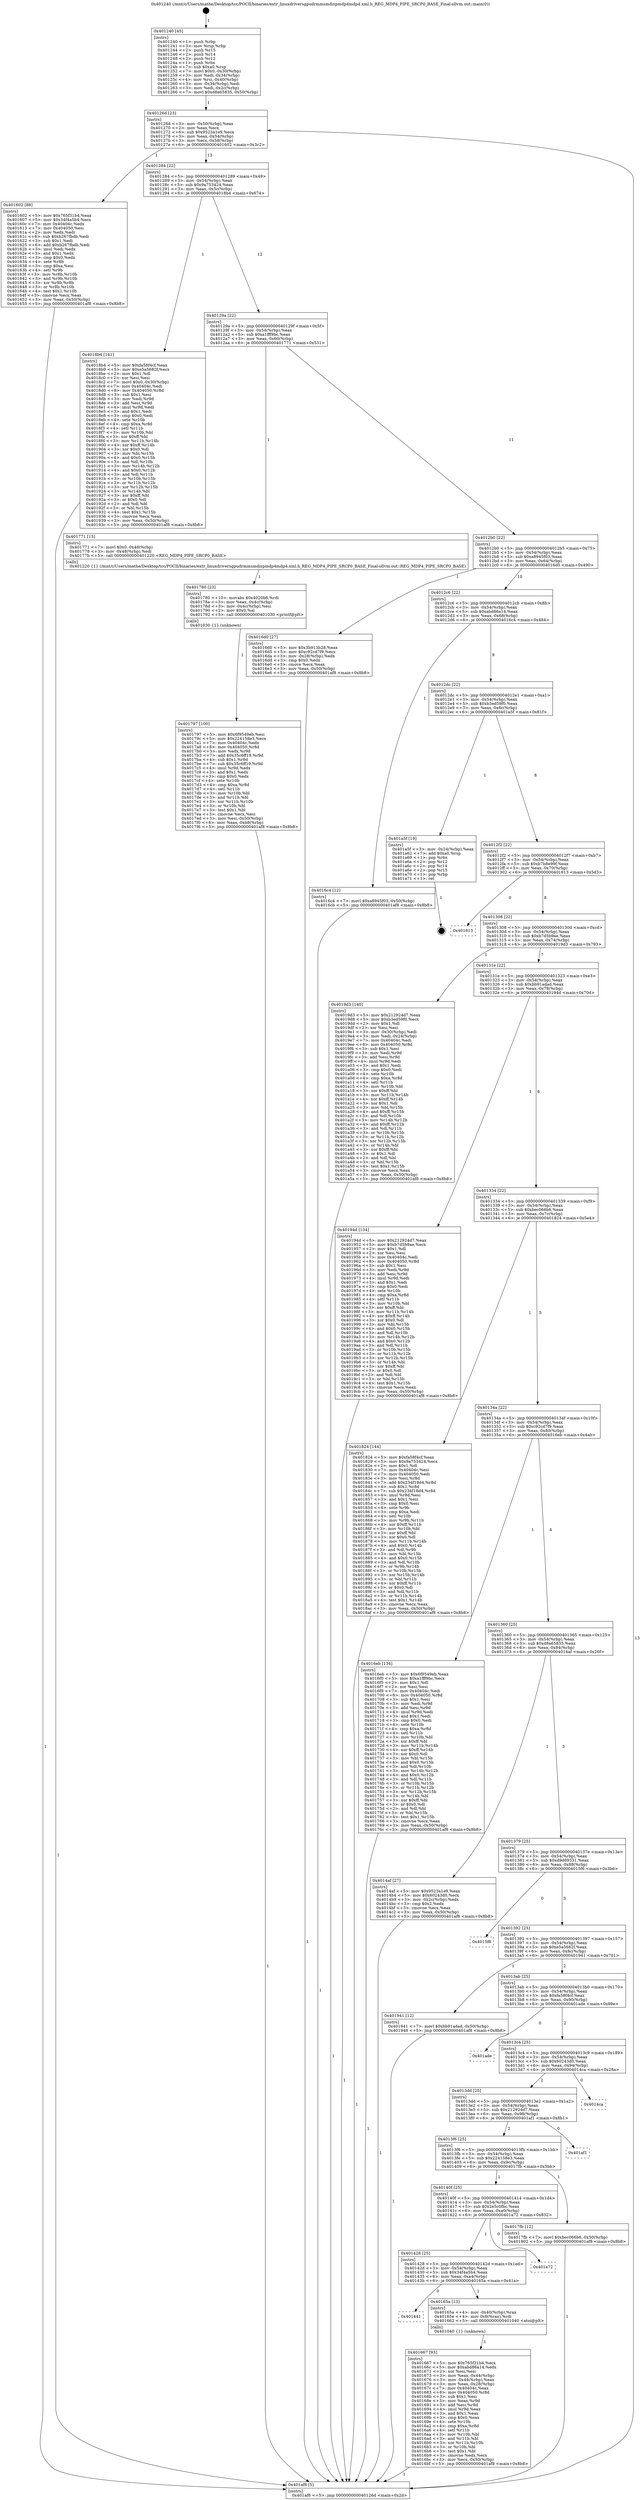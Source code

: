 digraph "0x401240" {
  label = "0x401240 (/mnt/c/Users/mathe/Desktop/tcc/POCII/binaries/extr_linuxdriversgpudrmmsmdispmdp4mdp4.xml.h_REG_MDP4_PIPE_SRCP0_BASE_Final-ollvm.out::main(0))"
  labelloc = "t"
  node[shape=record]

  Entry [label="",width=0.3,height=0.3,shape=circle,fillcolor=black,style=filled]
  "0x40126d" [label="{
     0x40126d [23]\l
     | [instrs]\l
     &nbsp;&nbsp;0x40126d \<+3\>: mov -0x50(%rbp),%eax\l
     &nbsp;&nbsp;0x401270 \<+2\>: mov %eax,%ecx\l
     &nbsp;&nbsp;0x401272 \<+6\>: sub $0x9523a1e9,%ecx\l
     &nbsp;&nbsp;0x401278 \<+3\>: mov %eax,-0x54(%rbp)\l
     &nbsp;&nbsp;0x40127b \<+3\>: mov %ecx,-0x58(%rbp)\l
     &nbsp;&nbsp;0x40127e \<+6\>: je 0000000000401602 \<main+0x3c2\>\l
  }"]
  "0x401602" [label="{
     0x401602 [88]\l
     | [instrs]\l
     &nbsp;&nbsp;0x401602 \<+5\>: mov $0x765f31b4,%eax\l
     &nbsp;&nbsp;0x401607 \<+5\>: mov $0x34f4a5b4,%ecx\l
     &nbsp;&nbsp;0x40160c \<+7\>: mov 0x40404c,%edx\l
     &nbsp;&nbsp;0x401613 \<+7\>: mov 0x404050,%esi\l
     &nbsp;&nbsp;0x40161a \<+2\>: mov %edx,%edi\l
     &nbsp;&nbsp;0x40161c \<+6\>: sub $0xb267fbdb,%edi\l
     &nbsp;&nbsp;0x401622 \<+3\>: sub $0x1,%edi\l
     &nbsp;&nbsp;0x401625 \<+6\>: add $0xb267fbdb,%edi\l
     &nbsp;&nbsp;0x40162b \<+3\>: imul %edi,%edx\l
     &nbsp;&nbsp;0x40162e \<+3\>: and $0x1,%edx\l
     &nbsp;&nbsp;0x401631 \<+3\>: cmp $0x0,%edx\l
     &nbsp;&nbsp;0x401634 \<+4\>: sete %r8b\l
     &nbsp;&nbsp;0x401638 \<+3\>: cmp $0xa,%esi\l
     &nbsp;&nbsp;0x40163b \<+4\>: setl %r9b\l
     &nbsp;&nbsp;0x40163f \<+3\>: mov %r8b,%r10b\l
     &nbsp;&nbsp;0x401642 \<+3\>: and %r9b,%r10b\l
     &nbsp;&nbsp;0x401645 \<+3\>: xor %r9b,%r8b\l
     &nbsp;&nbsp;0x401648 \<+3\>: or %r8b,%r10b\l
     &nbsp;&nbsp;0x40164b \<+4\>: test $0x1,%r10b\l
     &nbsp;&nbsp;0x40164f \<+3\>: cmovne %ecx,%eax\l
     &nbsp;&nbsp;0x401652 \<+3\>: mov %eax,-0x50(%rbp)\l
     &nbsp;&nbsp;0x401655 \<+5\>: jmp 0000000000401af8 \<main+0x8b8\>\l
  }"]
  "0x401284" [label="{
     0x401284 [22]\l
     | [instrs]\l
     &nbsp;&nbsp;0x401284 \<+5\>: jmp 0000000000401289 \<main+0x49\>\l
     &nbsp;&nbsp;0x401289 \<+3\>: mov -0x54(%rbp),%eax\l
     &nbsp;&nbsp;0x40128c \<+5\>: sub $0x9a753424,%eax\l
     &nbsp;&nbsp;0x401291 \<+3\>: mov %eax,-0x5c(%rbp)\l
     &nbsp;&nbsp;0x401294 \<+6\>: je 00000000004018b4 \<main+0x674\>\l
  }"]
  Exit [label="",width=0.3,height=0.3,shape=circle,fillcolor=black,style=filled,peripheries=2]
  "0x4018b4" [label="{
     0x4018b4 [141]\l
     | [instrs]\l
     &nbsp;&nbsp;0x4018b4 \<+5\>: mov $0xfa58f4cf,%eax\l
     &nbsp;&nbsp;0x4018b9 \<+5\>: mov $0xe5a5682f,%ecx\l
     &nbsp;&nbsp;0x4018be \<+2\>: mov $0x1,%dl\l
     &nbsp;&nbsp;0x4018c0 \<+2\>: xor %esi,%esi\l
     &nbsp;&nbsp;0x4018c2 \<+7\>: movl $0x0,-0x30(%rbp)\l
     &nbsp;&nbsp;0x4018c9 \<+7\>: mov 0x40404c,%edi\l
     &nbsp;&nbsp;0x4018d0 \<+8\>: mov 0x404050,%r8d\l
     &nbsp;&nbsp;0x4018d8 \<+3\>: sub $0x1,%esi\l
     &nbsp;&nbsp;0x4018db \<+3\>: mov %edi,%r9d\l
     &nbsp;&nbsp;0x4018de \<+3\>: add %esi,%r9d\l
     &nbsp;&nbsp;0x4018e1 \<+4\>: imul %r9d,%edi\l
     &nbsp;&nbsp;0x4018e5 \<+3\>: and $0x1,%edi\l
     &nbsp;&nbsp;0x4018e8 \<+3\>: cmp $0x0,%edi\l
     &nbsp;&nbsp;0x4018eb \<+4\>: sete %r10b\l
     &nbsp;&nbsp;0x4018ef \<+4\>: cmp $0xa,%r8d\l
     &nbsp;&nbsp;0x4018f3 \<+4\>: setl %r11b\l
     &nbsp;&nbsp;0x4018f7 \<+3\>: mov %r10b,%bl\l
     &nbsp;&nbsp;0x4018fa \<+3\>: xor $0xff,%bl\l
     &nbsp;&nbsp;0x4018fd \<+3\>: mov %r11b,%r14b\l
     &nbsp;&nbsp;0x401900 \<+4\>: xor $0xff,%r14b\l
     &nbsp;&nbsp;0x401904 \<+3\>: xor $0x0,%dl\l
     &nbsp;&nbsp;0x401907 \<+3\>: mov %bl,%r15b\l
     &nbsp;&nbsp;0x40190a \<+4\>: and $0x0,%r15b\l
     &nbsp;&nbsp;0x40190e \<+3\>: and %dl,%r10b\l
     &nbsp;&nbsp;0x401911 \<+3\>: mov %r14b,%r12b\l
     &nbsp;&nbsp;0x401914 \<+4\>: and $0x0,%r12b\l
     &nbsp;&nbsp;0x401918 \<+3\>: and %dl,%r11b\l
     &nbsp;&nbsp;0x40191b \<+3\>: or %r10b,%r15b\l
     &nbsp;&nbsp;0x40191e \<+3\>: or %r11b,%r12b\l
     &nbsp;&nbsp;0x401921 \<+3\>: xor %r12b,%r15b\l
     &nbsp;&nbsp;0x401924 \<+3\>: or %r14b,%bl\l
     &nbsp;&nbsp;0x401927 \<+3\>: xor $0xff,%bl\l
     &nbsp;&nbsp;0x40192a \<+3\>: or $0x0,%dl\l
     &nbsp;&nbsp;0x40192d \<+2\>: and %dl,%bl\l
     &nbsp;&nbsp;0x40192f \<+3\>: or %bl,%r15b\l
     &nbsp;&nbsp;0x401932 \<+4\>: test $0x1,%r15b\l
     &nbsp;&nbsp;0x401936 \<+3\>: cmovne %ecx,%eax\l
     &nbsp;&nbsp;0x401939 \<+3\>: mov %eax,-0x50(%rbp)\l
     &nbsp;&nbsp;0x40193c \<+5\>: jmp 0000000000401af8 \<main+0x8b8\>\l
  }"]
  "0x40129a" [label="{
     0x40129a [22]\l
     | [instrs]\l
     &nbsp;&nbsp;0x40129a \<+5\>: jmp 000000000040129f \<main+0x5f\>\l
     &nbsp;&nbsp;0x40129f \<+3\>: mov -0x54(%rbp),%eax\l
     &nbsp;&nbsp;0x4012a2 \<+5\>: sub $0xa1fff9bc,%eax\l
     &nbsp;&nbsp;0x4012a7 \<+3\>: mov %eax,-0x60(%rbp)\l
     &nbsp;&nbsp;0x4012aa \<+6\>: je 0000000000401771 \<main+0x531\>\l
  }"]
  "0x401797" [label="{
     0x401797 [100]\l
     | [instrs]\l
     &nbsp;&nbsp;0x401797 \<+5\>: mov $0x6f9549eb,%esi\l
     &nbsp;&nbsp;0x40179c \<+5\>: mov $0x224158e3,%ecx\l
     &nbsp;&nbsp;0x4017a1 \<+7\>: mov 0x40404c,%edx\l
     &nbsp;&nbsp;0x4017a8 \<+8\>: mov 0x404050,%r8d\l
     &nbsp;&nbsp;0x4017b0 \<+3\>: mov %edx,%r9d\l
     &nbsp;&nbsp;0x4017b3 \<+7\>: add $0x35c6ff19,%r9d\l
     &nbsp;&nbsp;0x4017ba \<+4\>: sub $0x1,%r9d\l
     &nbsp;&nbsp;0x4017be \<+7\>: sub $0x35c6ff19,%r9d\l
     &nbsp;&nbsp;0x4017c5 \<+4\>: imul %r9d,%edx\l
     &nbsp;&nbsp;0x4017c9 \<+3\>: and $0x1,%edx\l
     &nbsp;&nbsp;0x4017cc \<+3\>: cmp $0x0,%edx\l
     &nbsp;&nbsp;0x4017cf \<+4\>: sete %r10b\l
     &nbsp;&nbsp;0x4017d3 \<+4\>: cmp $0xa,%r8d\l
     &nbsp;&nbsp;0x4017d7 \<+4\>: setl %r11b\l
     &nbsp;&nbsp;0x4017db \<+3\>: mov %r10b,%bl\l
     &nbsp;&nbsp;0x4017de \<+3\>: and %r11b,%bl\l
     &nbsp;&nbsp;0x4017e1 \<+3\>: xor %r11b,%r10b\l
     &nbsp;&nbsp;0x4017e4 \<+3\>: or %r10b,%bl\l
     &nbsp;&nbsp;0x4017e7 \<+3\>: test $0x1,%bl\l
     &nbsp;&nbsp;0x4017ea \<+3\>: cmovne %ecx,%esi\l
     &nbsp;&nbsp;0x4017ed \<+3\>: mov %esi,-0x50(%rbp)\l
     &nbsp;&nbsp;0x4017f0 \<+6\>: mov %eax,-0xb8(%rbp)\l
     &nbsp;&nbsp;0x4017f6 \<+5\>: jmp 0000000000401af8 \<main+0x8b8\>\l
  }"]
  "0x401771" [label="{
     0x401771 [15]\l
     | [instrs]\l
     &nbsp;&nbsp;0x401771 \<+7\>: movl $0x0,-0x48(%rbp)\l
     &nbsp;&nbsp;0x401778 \<+3\>: mov -0x48(%rbp),%edi\l
     &nbsp;&nbsp;0x40177b \<+5\>: call 0000000000401220 \<REG_MDP4_PIPE_SRCP0_BASE\>\l
     | [calls]\l
     &nbsp;&nbsp;0x401220 \{1\} (/mnt/c/Users/mathe/Desktop/tcc/POCII/binaries/extr_linuxdriversgpudrmmsmdispmdp4mdp4.xml.h_REG_MDP4_PIPE_SRCP0_BASE_Final-ollvm.out::REG_MDP4_PIPE_SRCP0_BASE)\l
  }"]
  "0x4012b0" [label="{
     0x4012b0 [22]\l
     | [instrs]\l
     &nbsp;&nbsp;0x4012b0 \<+5\>: jmp 00000000004012b5 \<main+0x75\>\l
     &nbsp;&nbsp;0x4012b5 \<+3\>: mov -0x54(%rbp),%eax\l
     &nbsp;&nbsp;0x4012b8 \<+5\>: sub $0xa8945f03,%eax\l
     &nbsp;&nbsp;0x4012bd \<+3\>: mov %eax,-0x64(%rbp)\l
     &nbsp;&nbsp;0x4012c0 \<+6\>: je 00000000004016d0 \<main+0x490\>\l
  }"]
  "0x401780" [label="{
     0x401780 [23]\l
     | [instrs]\l
     &nbsp;&nbsp;0x401780 \<+10\>: movabs $0x4020b6,%rdi\l
     &nbsp;&nbsp;0x40178a \<+3\>: mov %eax,-0x4c(%rbp)\l
     &nbsp;&nbsp;0x40178d \<+3\>: mov -0x4c(%rbp),%esi\l
     &nbsp;&nbsp;0x401790 \<+2\>: mov $0x0,%al\l
     &nbsp;&nbsp;0x401792 \<+5\>: call 0000000000401030 \<printf@plt\>\l
     | [calls]\l
     &nbsp;&nbsp;0x401030 \{1\} (unknown)\l
  }"]
  "0x4016d0" [label="{
     0x4016d0 [27]\l
     | [instrs]\l
     &nbsp;&nbsp;0x4016d0 \<+5\>: mov $0x3b913b28,%eax\l
     &nbsp;&nbsp;0x4016d5 \<+5\>: mov $0xc92cd7f9,%ecx\l
     &nbsp;&nbsp;0x4016da \<+3\>: mov -0x28(%rbp),%edx\l
     &nbsp;&nbsp;0x4016dd \<+3\>: cmp $0x0,%edx\l
     &nbsp;&nbsp;0x4016e0 \<+3\>: cmove %ecx,%eax\l
     &nbsp;&nbsp;0x4016e3 \<+3\>: mov %eax,-0x50(%rbp)\l
     &nbsp;&nbsp;0x4016e6 \<+5\>: jmp 0000000000401af8 \<main+0x8b8\>\l
  }"]
  "0x4012c6" [label="{
     0x4012c6 [22]\l
     | [instrs]\l
     &nbsp;&nbsp;0x4012c6 \<+5\>: jmp 00000000004012cb \<main+0x8b\>\l
     &nbsp;&nbsp;0x4012cb \<+3\>: mov -0x54(%rbp),%eax\l
     &nbsp;&nbsp;0x4012ce \<+5\>: sub $0xabd86a14,%eax\l
     &nbsp;&nbsp;0x4012d3 \<+3\>: mov %eax,-0x68(%rbp)\l
     &nbsp;&nbsp;0x4012d6 \<+6\>: je 00000000004016c4 \<main+0x484\>\l
  }"]
  "0x401667" [label="{
     0x401667 [93]\l
     | [instrs]\l
     &nbsp;&nbsp;0x401667 \<+5\>: mov $0x765f31b4,%ecx\l
     &nbsp;&nbsp;0x40166c \<+5\>: mov $0xabd86a14,%edx\l
     &nbsp;&nbsp;0x401671 \<+2\>: xor %esi,%esi\l
     &nbsp;&nbsp;0x401673 \<+3\>: mov %eax,-0x44(%rbp)\l
     &nbsp;&nbsp;0x401676 \<+3\>: mov -0x44(%rbp),%eax\l
     &nbsp;&nbsp;0x401679 \<+3\>: mov %eax,-0x28(%rbp)\l
     &nbsp;&nbsp;0x40167c \<+7\>: mov 0x40404c,%eax\l
     &nbsp;&nbsp;0x401683 \<+8\>: mov 0x404050,%r8d\l
     &nbsp;&nbsp;0x40168b \<+3\>: sub $0x1,%esi\l
     &nbsp;&nbsp;0x40168e \<+3\>: mov %eax,%r9d\l
     &nbsp;&nbsp;0x401691 \<+3\>: add %esi,%r9d\l
     &nbsp;&nbsp;0x401694 \<+4\>: imul %r9d,%eax\l
     &nbsp;&nbsp;0x401698 \<+3\>: and $0x1,%eax\l
     &nbsp;&nbsp;0x40169b \<+3\>: cmp $0x0,%eax\l
     &nbsp;&nbsp;0x40169e \<+4\>: sete %r10b\l
     &nbsp;&nbsp;0x4016a2 \<+4\>: cmp $0xa,%r8d\l
     &nbsp;&nbsp;0x4016a6 \<+4\>: setl %r11b\l
     &nbsp;&nbsp;0x4016aa \<+3\>: mov %r10b,%bl\l
     &nbsp;&nbsp;0x4016ad \<+3\>: and %r11b,%bl\l
     &nbsp;&nbsp;0x4016b0 \<+3\>: xor %r11b,%r10b\l
     &nbsp;&nbsp;0x4016b3 \<+3\>: or %r10b,%bl\l
     &nbsp;&nbsp;0x4016b6 \<+3\>: test $0x1,%bl\l
     &nbsp;&nbsp;0x4016b9 \<+3\>: cmovne %edx,%ecx\l
     &nbsp;&nbsp;0x4016bc \<+3\>: mov %ecx,-0x50(%rbp)\l
     &nbsp;&nbsp;0x4016bf \<+5\>: jmp 0000000000401af8 \<main+0x8b8\>\l
  }"]
  "0x4016c4" [label="{
     0x4016c4 [12]\l
     | [instrs]\l
     &nbsp;&nbsp;0x4016c4 \<+7\>: movl $0xa8945f03,-0x50(%rbp)\l
     &nbsp;&nbsp;0x4016cb \<+5\>: jmp 0000000000401af8 \<main+0x8b8\>\l
  }"]
  "0x4012dc" [label="{
     0x4012dc [22]\l
     | [instrs]\l
     &nbsp;&nbsp;0x4012dc \<+5\>: jmp 00000000004012e1 \<main+0xa1\>\l
     &nbsp;&nbsp;0x4012e1 \<+3\>: mov -0x54(%rbp),%eax\l
     &nbsp;&nbsp;0x4012e4 \<+5\>: sub $0xb3ed59f0,%eax\l
     &nbsp;&nbsp;0x4012e9 \<+3\>: mov %eax,-0x6c(%rbp)\l
     &nbsp;&nbsp;0x4012ec \<+6\>: je 0000000000401a5f \<main+0x81f\>\l
  }"]
  "0x401441" [label="{
     0x401441\l
  }", style=dashed]
  "0x401a5f" [label="{
     0x401a5f [19]\l
     | [instrs]\l
     &nbsp;&nbsp;0x401a5f \<+3\>: mov -0x24(%rbp),%eax\l
     &nbsp;&nbsp;0x401a62 \<+7\>: add $0xa0,%rsp\l
     &nbsp;&nbsp;0x401a69 \<+1\>: pop %rbx\l
     &nbsp;&nbsp;0x401a6a \<+2\>: pop %r12\l
     &nbsp;&nbsp;0x401a6c \<+2\>: pop %r14\l
     &nbsp;&nbsp;0x401a6e \<+2\>: pop %r15\l
     &nbsp;&nbsp;0x401a70 \<+1\>: pop %rbp\l
     &nbsp;&nbsp;0x401a71 \<+1\>: ret\l
  }"]
  "0x4012f2" [label="{
     0x4012f2 [22]\l
     | [instrs]\l
     &nbsp;&nbsp;0x4012f2 \<+5\>: jmp 00000000004012f7 \<main+0xb7\>\l
     &nbsp;&nbsp;0x4012f7 \<+3\>: mov -0x54(%rbp),%eax\l
     &nbsp;&nbsp;0x4012fa \<+5\>: sub $0xb7b8e99f,%eax\l
     &nbsp;&nbsp;0x4012ff \<+3\>: mov %eax,-0x70(%rbp)\l
     &nbsp;&nbsp;0x401302 \<+6\>: je 0000000000401813 \<main+0x5d3\>\l
  }"]
  "0x40165a" [label="{
     0x40165a [13]\l
     | [instrs]\l
     &nbsp;&nbsp;0x40165a \<+4\>: mov -0x40(%rbp),%rax\l
     &nbsp;&nbsp;0x40165e \<+4\>: mov 0x8(%rax),%rdi\l
     &nbsp;&nbsp;0x401662 \<+5\>: call 0000000000401040 \<atoi@plt\>\l
     | [calls]\l
     &nbsp;&nbsp;0x401040 \{1\} (unknown)\l
  }"]
  "0x401813" [label="{
     0x401813\l
  }", style=dashed]
  "0x401308" [label="{
     0x401308 [22]\l
     | [instrs]\l
     &nbsp;&nbsp;0x401308 \<+5\>: jmp 000000000040130d \<main+0xcd\>\l
     &nbsp;&nbsp;0x40130d \<+3\>: mov -0x54(%rbp),%eax\l
     &nbsp;&nbsp;0x401310 \<+5\>: sub $0xb7d5b9ae,%eax\l
     &nbsp;&nbsp;0x401315 \<+3\>: mov %eax,-0x74(%rbp)\l
     &nbsp;&nbsp;0x401318 \<+6\>: je 00000000004019d3 \<main+0x793\>\l
  }"]
  "0x401428" [label="{
     0x401428 [25]\l
     | [instrs]\l
     &nbsp;&nbsp;0x401428 \<+5\>: jmp 000000000040142d \<main+0x1ed\>\l
     &nbsp;&nbsp;0x40142d \<+3\>: mov -0x54(%rbp),%eax\l
     &nbsp;&nbsp;0x401430 \<+5\>: sub $0x34f4a5b4,%eax\l
     &nbsp;&nbsp;0x401435 \<+6\>: mov %eax,-0xa4(%rbp)\l
     &nbsp;&nbsp;0x40143b \<+6\>: je 000000000040165a \<main+0x41a\>\l
  }"]
  "0x4019d3" [label="{
     0x4019d3 [140]\l
     | [instrs]\l
     &nbsp;&nbsp;0x4019d3 \<+5\>: mov $0x212924d7,%eax\l
     &nbsp;&nbsp;0x4019d8 \<+5\>: mov $0xb3ed59f0,%ecx\l
     &nbsp;&nbsp;0x4019dd \<+2\>: mov $0x1,%dl\l
     &nbsp;&nbsp;0x4019df \<+2\>: xor %esi,%esi\l
     &nbsp;&nbsp;0x4019e1 \<+3\>: mov -0x30(%rbp),%edi\l
     &nbsp;&nbsp;0x4019e4 \<+3\>: mov %edi,-0x24(%rbp)\l
     &nbsp;&nbsp;0x4019e7 \<+7\>: mov 0x40404c,%edi\l
     &nbsp;&nbsp;0x4019ee \<+8\>: mov 0x404050,%r8d\l
     &nbsp;&nbsp;0x4019f6 \<+3\>: sub $0x1,%esi\l
     &nbsp;&nbsp;0x4019f9 \<+3\>: mov %edi,%r9d\l
     &nbsp;&nbsp;0x4019fc \<+3\>: add %esi,%r9d\l
     &nbsp;&nbsp;0x4019ff \<+4\>: imul %r9d,%edi\l
     &nbsp;&nbsp;0x401a03 \<+3\>: and $0x1,%edi\l
     &nbsp;&nbsp;0x401a06 \<+3\>: cmp $0x0,%edi\l
     &nbsp;&nbsp;0x401a09 \<+4\>: sete %r10b\l
     &nbsp;&nbsp;0x401a0d \<+4\>: cmp $0xa,%r8d\l
     &nbsp;&nbsp;0x401a11 \<+4\>: setl %r11b\l
     &nbsp;&nbsp;0x401a15 \<+3\>: mov %r10b,%bl\l
     &nbsp;&nbsp;0x401a18 \<+3\>: xor $0xff,%bl\l
     &nbsp;&nbsp;0x401a1b \<+3\>: mov %r11b,%r14b\l
     &nbsp;&nbsp;0x401a1e \<+4\>: xor $0xff,%r14b\l
     &nbsp;&nbsp;0x401a22 \<+3\>: xor $0x1,%dl\l
     &nbsp;&nbsp;0x401a25 \<+3\>: mov %bl,%r15b\l
     &nbsp;&nbsp;0x401a28 \<+4\>: and $0xff,%r15b\l
     &nbsp;&nbsp;0x401a2c \<+3\>: and %dl,%r10b\l
     &nbsp;&nbsp;0x401a2f \<+3\>: mov %r14b,%r12b\l
     &nbsp;&nbsp;0x401a32 \<+4\>: and $0xff,%r12b\l
     &nbsp;&nbsp;0x401a36 \<+3\>: and %dl,%r11b\l
     &nbsp;&nbsp;0x401a39 \<+3\>: or %r10b,%r15b\l
     &nbsp;&nbsp;0x401a3c \<+3\>: or %r11b,%r12b\l
     &nbsp;&nbsp;0x401a3f \<+3\>: xor %r12b,%r15b\l
     &nbsp;&nbsp;0x401a42 \<+3\>: or %r14b,%bl\l
     &nbsp;&nbsp;0x401a45 \<+3\>: xor $0xff,%bl\l
     &nbsp;&nbsp;0x401a48 \<+3\>: or $0x1,%dl\l
     &nbsp;&nbsp;0x401a4b \<+2\>: and %dl,%bl\l
     &nbsp;&nbsp;0x401a4d \<+3\>: or %bl,%r15b\l
     &nbsp;&nbsp;0x401a50 \<+4\>: test $0x1,%r15b\l
     &nbsp;&nbsp;0x401a54 \<+3\>: cmovne %ecx,%eax\l
     &nbsp;&nbsp;0x401a57 \<+3\>: mov %eax,-0x50(%rbp)\l
     &nbsp;&nbsp;0x401a5a \<+5\>: jmp 0000000000401af8 \<main+0x8b8\>\l
  }"]
  "0x40131e" [label="{
     0x40131e [22]\l
     | [instrs]\l
     &nbsp;&nbsp;0x40131e \<+5\>: jmp 0000000000401323 \<main+0xe3\>\l
     &nbsp;&nbsp;0x401323 \<+3\>: mov -0x54(%rbp),%eax\l
     &nbsp;&nbsp;0x401326 \<+5\>: sub $0xbb91adad,%eax\l
     &nbsp;&nbsp;0x40132b \<+3\>: mov %eax,-0x78(%rbp)\l
     &nbsp;&nbsp;0x40132e \<+6\>: je 000000000040194d \<main+0x70d\>\l
  }"]
  "0x401a72" [label="{
     0x401a72\l
  }", style=dashed]
  "0x40194d" [label="{
     0x40194d [134]\l
     | [instrs]\l
     &nbsp;&nbsp;0x40194d \<+5\>: mov $0x212924d7,%eax\l
     &nbsp;&nbsp;0x401952 \<+5\>: mov $0xb7d5b9ae,%ecx\l
     &nbsp;&nbsp;0x401957 \<+2\>: mov $0x1,%dl\l
     &nbsp;&nbsp;0x401959 \<+2\>: xor %esi,%esi\l
     &nbsp;&nbsp;0x40195b \<+7\>: mov 0x40404c,%edi\l
     &nbsp;&nbsp;0x401962 \<+8\>: mov 0x404050,%r8d\l
     &nbsp;&nbsp;0x40196a \<+3\>: sub $0x1,%esi\l
     &nbsp;&nbsp;0x40196d \<+3\>: mov %edi,%r9d\l
     &nbsp;&nbsp;0x401970 \<+3\>: add %esi,%r9d\l
     &nbsp;&nbsp;0x401973 \<+4\>: imul %r9d,%edi\l
     &nbsp;&nbsp;0x401977 \<+3\>: and $0x1,%edi\l
     &nbsp;&nbsp;0x40197a \<+3\>: cmp $0x0,%edi\l
     &nbsp;&nbsp;0x40197d \<+4\>: sete %r10b\l
     &nbsp;&nbsp;0x401981 \<+4\>: cmp $0xa,%r8d\l
     &nbsp;&nbsp;0x401985 \<+4\>: setl %r11b\l
     &nbsp;&nbsp;0x401989 \<+3\>: mov %r10b,%bl\l
     &nbsp;&nbsp;0x40198c \<+3\>: xor $0xff,%bl\l
     &nbsp;&nbsp;0x40198f \<+3\>: mov %r11b,%r14b\l
     &nbsp;&nbsp;0x401992 \<+4\>: xor $0xff,%r14b\l
     &nbsp;&nbsp;0x401996 \<+3\>: xor $0x0,%dl\l
     &nbsp;&nbsp;0x401999 \<+3\>: mov %bl,%r15b\l
     &nbsp;&nbsp;0x40199c \<+4\>: and $0x0,%r15b\l
     &nbsp;&nbsp;0x4019a0 \<+3\>: and %dl,%r10b\l
     &nbsp;&nbsp;0x4019a3 \<+3\>: mov %r14b,%r12b\l
     &nbsp;&nbsp;0x4019a6 \<+4\>: and $0x0,%r12b\l
     &nbsp;&nbsp;0x4019aa \<+3\>: and %dl,%r11b\l
     &nbsp;&nbsp;0x4019ad \<+3\>: or %r10b,%r15b\l
     &nbsp;&nbsp;0x4019b0 \<+3\>: or %r11b,%r12b\l
     &nbsp;&nbsp;0x4019b3 \<+3\>: xor %r12b,%r15b\l
     &nbsp;&nbsp;0x4019b6 \<+3\>: or %r14b,%bl\l
     &nbsp;&nbsp;0x4019b9 \<+3\>: xor $0xff,%bl\l
     &nbsp;&nbsp;0x4019bc \<+3\>: or $0x0,%dl\l
     &nbsp;&nbsp;0x4019bf \<+2\>: and %dl,%bl\l
     &nbsp;&nbsp;0x4019c1 \<+3\>: or %bl,%r15b\l
     &nbsp;&nbsp;0x4019c4 \<+4\>: test $0x1,%r15b\l
     &nbsp;&nbsp;0x4019c8 \<+3\>: cmovne %ecx,%eax\l
     &nbsp;&nbsp;0x4019cb \<+3\>: mov %eax,-0x50(%rbp)\l
     &nbsp;&nbsp;0x4019ce \<+5\>: jmp 0000000000401af8 \<main+0x8b8\>\l
  }"]
  "0x401334" [label="{
     0x401334 [22]\l
     | [instrs]\l
     &nbsp;&nbsp;0x401334 \<+5\>: jmp 0000000000401339 \<main+0xf9\>\l
     &nbsp;&nbsp;0x401339 \<+3\>: mov -0x54(%rbp),%eax\l
     &nbsp;&nbsp;0x40133c \<+5\>: sub $0xbec066b6,%eax\l
     &nbsp;&nbsp;0x401341 \<+3\>: mov %eax,-0x7c(%rbp)\l
     &nbsp;&nbsp;0x401344 \<+6\>: je 0000000000401824 \<main+0x5e4\>\l
  }"]
  "0x40140f" [label="{
     0x40140f [25]\l
     | [instrs]\l
     &nbsp;&nbsp;0x40140f \<+5\>: jmp 0000000000401414 \<main+0x1d4\>\l
     &nbsp;&nbsp;0x401414 \<+3\>: mov -0x54(%rbp),%eax\l
     &nbsp;&nbsp;0x401417 \<+5\>: sub $0x2e5c0fbc,%eax\l
     &nbsp;&nbsp;0x40141c \<+6\>: mov %eax,-0xa0(%rbp)\l
     &nbsp;&nbsp;0x401422 \<+6\>: je 0000000000401a72 \<main+0x832\>\l
  }"]
  "0x401824" [label="{
     0x401824 [144]\l
     | [instrs]\l
     &nbsp;&nbsp;0x401824 \<+5\>: mov $0xfa58f4cf,%eax\l
     &nbsp;&nbsp;0x401829 \<+5\>: mov $0x9a753424,%ecx\l
     &nbsp;&nbsp;0x40182e \<+2\>: mov $0x1,%dl\l
     &nbsp;&nbsp;0x401830 \<+7\>: mov 0x40404c,%esi\l
     &nbsp;&nbsp;0x401837 \<+7\>: mov 0x404050,%edi\l
     &nbsp;&nbsp;0x40183e \<+3\>: mov %esi,%r8d\l
     &nbsp;&nbsp;0x401841 \<+7\>: add $0x234f18d4,%r8d\l
     &nbsp;&nbsp;0x401848 \<+4\>: sub $0x1,%r8d\l
     &nbsp;&nbsp;0x40184c \<+7\>: sub $0x234f18d4,%r8d\l
     &nbsp;&nbsp;0x401853 \<+4\>: imul %r8d,%esi\l
     &nbsp;&nbsp;0x401857 \<+3\>: and $0x1,%esi\l
     &nbsp;&nbsp;0x40185a \<+3\>: cmp $0x0,%esi\l
     &nbsp;&nbsp;0x40185d \<+4\>: sete %r9b\l
     &nbsp;&nbsp;0x401861 \<+3\>: cmp $0xa,%edi\l
     &nbsp;&nbsp;0x401864 \<+4\>: setl %r10b\l
     &nbsp;&nbsp;0x401868 \<+3\>: mov %r9b,%r11b\l
     &nbsp;&nbsp;0x40186b \<+4\>: xor $0xff,%r11b\l
     &nbsp;&nbsp;0x40186f \<+3\>: mov %r10b,%bl\l
     &nbsp;&nbsp;0x401872 \<+3\>: xor $0xff,%bl\l
     &nbsp;&nbsp;0x401875 \<+3\>: xor $0x0,%dl\l
     &nbsp;&nbsp;0x401878 \<+3\>: mov %r11b,%r14b\l
     &nbsp;&nbsp;0x40187b \<+4\>: and $0x0,%r14b\l
     &nbsp;&nbsp;0x40187f \<+3\>: and %dl,%r9b\l
     &nbsp;&nbsp;0x401882 \<+3\>: mov %bl,%r15b\l
     &nbsp;&nbsp;0x401885 \<+4\>: and $0x0,%r15b\l
     &nbsp;&nbsp;0x401889 \<+3\>: and %dl,%r10b\l
     &nbsp;&nbsp;0x40188c \<+3\>: or %r9b,%r14b\l
     &nbsp;&nbsp;0x40188f \<+3\>: or %r10b,%r15b\l
     &nbsp;&nbsp;0x401892 \<+3\>: xor %r15b,%r14b\l
     &nbsp;&nbsp;0x401895 \<+3\>: or %bl,%r11b\l
     &nbsp;&nbsp;0x401898 \<+4\>: xor $0xff,%r11b\l
     &nbsp;&nbsp;0x40189c \<+3\>: or $0x0,%dl\l
     &nbsp;&nbsp;0x40189f \<+3\>: and %dl,%r11b\l
     &nbsp;&nbsp;0x4018a2 \<+3\>: or %r11b,%r14b\l
     &nbsp;&nbsp;0x4018a5 \<+4\>: test $0x1,%r14b\l
     &nbsp;&nbsp;0x4018a9 \<+3\>: cmovne %ecx,%eax\l
     &nbsp;&nbsp;0x4018ac \<+3\>: mov %eax,-0x50(%rbp)\l
     &nbsp;&nbsp;0x4018af \<+5\>: jmp 0000000000401af8 \<main+0x8b8\>\l
  }"]
  "0x40134a" [label="{
     0x40134a [22]\l
     | [instrs]\l
     &nbsp;&nbsp;0x40134a \<+5\>: jmp 000000000040134f \<main+0x10f\>\l
     &nbsp;&nbsp;0x40134f \<+3\>: mov -0x54(%rbp),%eax\l
     &nbsp;&nbsp;0x401352 \<+5\>: sub $0xc92cd7f9,%eax\l
     &nbsp;&nbsp;0x401357 \<+3\>: mov %eax,-0x80(%rbp)\l
     &nbsp;&nbsp;0x40135a \<+6\>: je 00000000004016eb \<main+0x4ab\>\l
  }"]
  "0x4017fb" [label="{
     0x4017fb [12]\l
     | [instrs]\l
     &nbsp;&nbsp;0x4017fb \<+7\>: movl $0xbec066b6,-0x50(%rbp)\l
     &nbsp;&nbsp;0x401802 \<+5\>: jmp 0000000000401af8 \<main+0x8b8\>\l
  }"]
  "0x4016eb" [label="{
     0x4016eb [134]\l
     | [instrs]\l
     &nbsp;&nbsp;0x4016eb \<+5\>: mov $0x6f9549eb,%eax\l
     &nbsp;&nbsp;0x4016f0 \<+5\>: mov $0xa1fff9bc,%ecx\l
     &nbsp;&nbsp;0x4016f5 \<+2\>: mov $0x1,%dl\l
     &nbsp;&nbsp;0x4016f7 \<+2\>: xor %esi,%esi\l
     &nbsp;&nbsp;0x4016f9 \<+7\>: mov 0x40404c,%edi\l
     &nbsp;&nbsp;0x401700 \<+8\>: mov 0x404050,%r8d\l
     &nbsp;&nbsp;0x401708 \<+3\>: sub $0x1,%esi\l
     &nbsp;&nbsp;0x40170b \<+3\>: mov %edi,%r9d\l
     &nbsp;&nbsp;0x40170e \<+3\>: add %esi,%r9d\l
     &nbsp;&nbsp;0x401711 \<+4\>: imul %r9d,%edi\l
     &nbsp;&nbsp;0x401715 \<+3\>: and $0x1,%edi\l
     &nbsp;&nbsp;0x401718 \<+3\>: cmp $0x0,%edi\l
     &nbsp;&nbsp;0x40171b \<+4\>: sete %r10b\l
     &nbsp;&nbsp;0x40171f \<+4\>: cmp $0xa,%r8d\l
     &nbsp;&nbsp;0x401723 \<+4\>: setl %r11b\l
     &nbsp;&nbsp;0x401727 \<+3\>: mov %r10b,%bl\l
     &nbsp;&nbsp;0x40172a \<+3\>: xor $0xff,%bl\l
     &nbsp;&nbsp;0x40172d \<+3\>: mov %r11b,%r14b\l
     &nbsp;&nbsp;0x401730 \<+4\>: xor $0xff,%r14b\l
     &nbsp;&nbsp;0x401734 \<+3\>: xor $0x0,%dl\l
     &nbsp;&nbsp;0x401737 \<+3\>: mov %bl,%r15b\l
     &nbsp;&nbsp;0x40173a \<+4\>: and $0x0,%r15b\l
     &nbsp;&nbsp;0x40173e \<+3\>: and %dl,%r10b\l
     &nbsp;&nbsp;0x401741 \<+3\>: mov %r14b,%r12b\l
     &nbsp;&nbsp;0x401744 \<+4\>: and $0x0,%r12b\l
     &nbsp;&nbsp;0x401748 \<+3\>: and %dl,%r11b\l
     &nbsp;&nbsp;0x40174b \<+3\>: or %r10b,%r15b\l
     &nbsp;&nbsp;0x40174e \<+3\>: or %r11b,%r12b\l
     &nbsp;&nbsp;0x401751 \<+3\>: xor %r12b,%r15b\l
     &nbsp;&nbsp;0x401754 \<+3\>: or %r14b,%bl\l
     &nbsp;&nbsp;0x401757 \<+3\>: xor $0xff,%bl\l
     &nbsp;&nbsp;0x40175a \<+3\>: or $0x0,%dl\l
     &nbsp;&nbsp;0x40175d \<+2\>: and %dl,%bl\l
     &nbsp;&nbsp;0x40175f \<+3\>: or %bl,%r15b\l
     &nbsp;&nbsp;0x401762 \<+4\>: test $0x1,%r15b\l
     &nbsp;&nbsp;0x401766 \<+3\>: cmovne %ecx,%eax\l
     &nbsp;&nbsp;0x401769 \<+3\>: mov %eax,-0x50(%rbp)\l
     &nbsp;&nbsp;0x40176c \<+5\>: jmp 0000000000401af8 \<main+0x8b8\>\l
  }"]
  "0x401360" [label="{
     0x401360 [25]\l
     | [instrs]\l
     &nbsp;&nbsp;0x401360 \<+5\>: jmp 0000000000401365 \<main+0x125\>\l
     &nbsp;&nbsp;0x401365 \<+3\>: mov -0x54(%rbp),%eax\l
     &nbsp;&nbsp;0x401368 \<+5\>: sub $0xd8a65835,%eax\l
     &nbsp;&nbsp;0x40136d \<+6\>: mov %eax,-0x84(%rbp)\l
     &nbsp;&nbsp;0x401373 \<+6\>: je 00000000004014af \<main+0x26f\>\l
  }"]
  "0x4013f6" [label="{
     0x4013f6 [25]\l
     | [instrs]\l
     &nbsp;&nbsp;0x4013f6 \<+5\>: jmp 00000000004013fb \<main+0x1bb\>\l
     &nbsp;&nbsp;0x4013fb \<+3\>: mov -0x54(%rbp),%eax\l
     &nbsp;&nbsp;0x4013fe \<+5\>: sub $0x224158e3,%eax\l
     &nbsp;&nbsp;0x401403 \<+6\>: mov %eax,-0x9c(%rbp)\l
     &nbsp;&nbsp;0x401409 \<+6\>: je 00000000004017fb \<main+0x5bb\>\l
  }"]
  "0x4014af" [label="{
     0x4014af [27]\l
     | [instrs]\l
     &nbsp;&nbsp;0x4014af \<+5\>: mov $0x9523a1e9,%eax\l
     &nbsp;&nbsp;0x4014b4 \<+5\>: mov $0x60243d0,%ecx\l
     &nbsp;&nbsp;0x4014b9 \<+3\>: mov -0x2c(%rbp),%edx\l
     &nbsp;&nbsp;0x4014bc \<+3\>: cmp $0x2,%edx\l
     &nbsp;&nbsp;0x4014bf \<+3\>: cmovne %ecx,%eax\l
     &nbsp;&nbsp;0x4014c2 \<+3\>: mov %eax,-0x50(%rbp)\l
     &nbsp;&nbsp;0x4014c5 \<+5\>: jmp 0000000000401af8 \<main+0x8b8\>\l
  }"]
  "0x401379" [label="{
     0x401379 [25]\l
     | [instrs]\l
     &nbsp;&nbsp;0x401379 \<+5\>: jmp 000000000040137e \<main+0x13e\>\l
     &nbsp;&nbsp;0x40137e \<+3\>: mov -0x54(%rbp),%eax\l
     &nbsp;&nbsp;0x401381 \<+5\>: sub $0xd9d69331,%eax\l
     &nbsp;&nbsp;0x401386 \<+6\>: mov %eax,-0x88(%rbp)\l
     &nbsp;&nbsp;0x40138c \<+6\>: je 00000000004015f6 \<main+0x3b6\>\l
  }"]
  "0x401af8" [label="{
     0x401af8 [5]\l
     | [instrs]\l
     &nbsp;&nbsp;0x401af8 \<+5\>: jmp 000000000040126d \<main+0x2d\>\l
  }"]
  "0x401240" [label="{
     0x401240 [45]\l
     | [instrs]\l
     &nbsp;&nbsp;0x401240 \<+1\>: push %rbp\l
     &nbsp;&nbsp;0x401241 \<+3\>: mov %rsp,%rbp\l
     &nbsp;&nbsp;0x401244 \<+2\>: push %r15\l
     &nbsp;&nbsp;0x401246 \<+2\>: push %r14\l
     &nbsp;&nbsp;0x401248 \<+2\>: push %r12\l
     &nbsp;&nbsp;0x40124a \<+1\>: push %rbx\l
     &nbsp;&nbsp;0x40124b \<+7\>: sub $0xa0,%rsp\l
     &nbsp;&nbsp;0x401252 \<+7\>: movl $0x0,-0x30(%rbp)\l
     &nbsp;&nbsp;0x401259 \<+3\>: mov %edi,-0x34(%rbp)\l
     &nbsp;&nbsp;0x40125c \<+4\>: mov %rsi,-0x40(%rbp)\l
     &nbsp;&nbsp;0x401260 \<+3\>: mov -0x34(%rbp),%edi\l
     &nbsp;&nbsp;0x401263 \<+3\>: mov %edi,-0x2c(%rbp)\l
     &nbsp;&nbsp;0x401266 \<+7\>: movl $0xd8a65835,-0x50(%rbp)\l
  }"]
  "0x401af1" [label="{
     0x401af1\l
  }", style=dashed]
  "0x4015f6" [label="{
     0x4015f6\l
  }", style=dashed]
  "0x401392" [label="{
     0x401392 [25]\l
     | [instrs]\l
     &nbsp;&nbsp;0x401392 \<+5\>: jmp 0000000000401397 \<main+0x157\>\l
     &nbsp;&nbsp;0x401397 \<+3\>: mov -0x54(%rbp),%eax\l
     &nbsp;&nbsp;0x40139a \<+5\>: sub $0xe5a5682f,%eax\l
     &nbsp;&nbsp;0x40139f \<+6\>: mov %eax,-0x8c(%rbp)\l
     &nbsp;&nbsp;0x4013a5 \<+6\>: je 0000000000401941 \<main+0x701\>\l
  }"]
  "0x4013dd" [label="{
     0x4013dd [25]\l
     | [instrs]\l
     &nbsp;&nbsp;0x4013dd \<+5\>: jmp 00000000004013e2 \<main+0x1a2\>\l
     &nbsp;&nbsp;0x4013e2 \<+3\>: mov -0x54(%rbp),%eax\l
     &nbsp;&nbsp;0x4013e5 \<+5\>: sub $0x212924d7,%eax\l
     &nbsp;&nbsp;0x4013ea \<+6\>: mov %eax,-0x98(%rbp)\l
     &nbsp;&nbsp;0x4013f0 \<+6\>: je 0000000000401af1 \<main+0x8b1\>\l
  }"]
  "0x401941" [label="{
     0x401941 [12]\l
     | [instrs]\l
     &nbsp;&nbsp;0x401941 \<+7\>: movl $0xbb91adad,-0x50(%rbp)\l
     &nbsp;&nbsp;0x401948 \<+5\>: jmp 0000000000401af8 \<main+0x8b8\>\l
  }"]
  "0x4013ab" [label="{
     0x4013ab [25]\l
     | [instrs]\l
     &nbsp;&nbsp;0x4013ab \<+5\>: jmp 00000000004013b0 \<main+0x170\>\l
     &nbsp;&nbsp;0x4013b0 \<+3\>: mov -0x54(%rbp),%eax\l
     &nbsp;&nbsp;0x4013b3 \<+5\>: sub $0xfa58f4cf,%eax\l
     &nbsp;&nbsp;0x4013b8 \<+6\>: mov %eax,-0x90(%rbp)\l
     &nbsp;&nbsp;0x4013be \<+6\>: je 0000000000401ade \<main+0x89e\>\l
  }"]
  "0x4014ca" [label="{
     0x4014ca\l
  }", style=dashed]
  "0x401ade" [label="{
     0x401ade\l
  }", style=dashed]
  "0x4013c4" [label="{
     0x4013c4 [25]\l
     | [instrs]\l
     &nbsp;&nbsp;0x4013c4 \<+5\>: jmp 00000000004013c9 \<main+0x189\>\l
     &nbsp;&nbsp;0x4013c9 \<+3\>: mov -0x54(%rbp),%eax\l
     &nbsp;&nbsp;0x4013cc \<+5\>: sub $0x60243d0,%eax\l
     &nbsp;&nbsp;0x4013d1 \<+6\>: mov %eax,-0x94(%rbp)\l
     &nbsp;&nbsp;0x4013d7 \<+6\>: je 00000000004014ca \<main+0x28a\>\l
  }"]
  Entry -> "0x401240" [label=" 1"]
  "0x40126d" -> "0x401602" [label=" 1"]
  "0x40126d" -> "0x401284" [label=" 13"]
  "0x401a5f" -> Exit [label=" 1"]
  "0x401284" -> "0x4018b4" [label=" 1"]
  "0x401284" -> "0x40129a" [label=" 12"]
  "0x4019d3" -> "0x401af8" [label=" 1"]
  "0x40129a" -> "0x401771" [label=" 1"]
  "0x40129a" -> "0x4012b0" [label=" 11"]
  "0x40194d" -> "0x401af8" [label=" 1"]
  "0x4012b0" -> "0x4016d0" [label=" 1"]
  "0x4012b0" -> "0x4012c6" [label=" 10"]
  "0x401941" -> "0x401af8" [label=" 1"]
  "0x4012c6" -> "0x4016c4" [label=" 1"]
  "0x4012c6" -> "0x4012dc" [label=" 9"]
  "0x4018b4" -> "0x401af8" [label=" 1"]
  "0x4012dc" -> "0x401a5f" [label=" 1"]
  "0x4012dc" -> "0x4012f2" [label=" 8"]
  "0x401824" -> "0x401af8" [label=" 1"]
  "0x4012f2" -> "0x401813" [label=" 0"]
  "0x4012f2" -> "0x401308" [label=" 8"]
  "0x4017fb" -> "0x401af8" [label=" 1"]
  "0x401308" -> "0x4019d3" [label=" 1"]
  "0x401308" -> "0x40131e" [label=" 7"]
  "0x401780" -> "0x401797" [label=" 1"]
  "0x40131e" -> "0x40194d" [label=" 1"]
  "0x40131e" -> "0x401334" [label=" 6"]
  "0x401771" -> "0x401780" [label=" 1"]
  "0x401334" -> "0x401824" [label=" 1"]
  "0x401334" -> "0x40134a" [label=" 5"]
  "0x4016d0" -> "0x401af8" [label=" 1"]
  "0x40134a" -> "0x4016eb" [label=" 1"]
  "0x40134a" -> "0x401360" [label=" 4"]
  "0x4016c4" -> "0x401af8" [label=" 1"]
  "0x401360" -> "0x4014af" [label=" 1"]
  "0x401360" -> "0x401379" [label=" 3"]
  "0x4014af" -> "0x401af8" [label=" 1"]
  "0x401240" -> "0x40126d" [label=" 1"]
  "0x401af8" -> "0x40126d" [label=" 13"]
  "0x401602" -> "0x401af8" [label=" 1"]
  "0x40165a" -> "0x401667" [label=" 1"]
  "0x401379" -> "0x4015f6" [label=" 0"]
  "0x401379" -> "0x401392" [label=" 3"]
  "0x401428" -> "0x401441" [label=" 0"]
  "0x401392" -> "0x401941" [label=" 1"]
  "0x401392" -> "0x4013ab" [label=" 2"]
  "0x401797" -> "0x401af8" [label=" 1"]
  "0x4013ab" -> "0x401ade" [label=" 0"]
  "0x4013ab" -> "0x4013c4" [label=" 2"]
  "0x40140f" -> "0x401428" [label=" 1"]
  "0x4013c4" -> "0x4014ca" [label=" 0"]
  "0x4013c4" -> "0x4013dd" [label=" 2"]
  "0x401428" -> "0x40165a" [label=" 1"]
  "0x4013dd" -> "0x401af1" [label=" 0"]
  "0x4013dd" -> "0x4013f6" [label=" 2"]
  "0x401667" -> "0x401af8" [label=" 1"]
  "0x4013f6" -> "0x4017fb" [label=" 1"]
  "0x4013f6" -> "0x40140f" [label=" 1"]
  "0x4016eb" -> "0x401af8" [label=" 1"]
  "0x40140f" -> "0x401a72" [label=" 0"]
}

